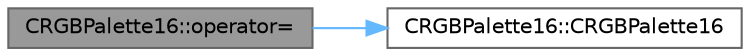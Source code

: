 digraph "CRGBPalette16::operator="
{
 // LATEX_PDF_SIZE
  bgcolor="transparent";
  edge [fontname=Helvetica,fontsize=10,labelfontname=Helvetica,labelfontsize=10];
  node [fontname=Helvetica,fontsize=10,shape=box,height=0.2,width=0.4];
  rankdir="LR";
  Node1 [id="Node000001",label="CRGBPalette16::operator=",height=0.2,width=0.4,color="gray40", fillcolor="grey60", style="filled", fontcolor="black",tooltip="Create palette from array of CHSV colors."];
  Node1 -> Node2 [id="edge1_Node000001_Node000002",color="steelblue1",style="solid",tooltip=" "];
  Node2 [id="Node000002",label="CRGBPalette16::CRGBPalette16",height=0.2,width=0.4,color="grey40", fillcolor="white", style="filled",URL="$d2/dc4/class_c_r_g_b_palette16_af3a6a06fddf749622ffe099e2d39302f.html#af3a6a06fddf749622ffe099e2d39302f",tooltip="Default constructor."];
}
